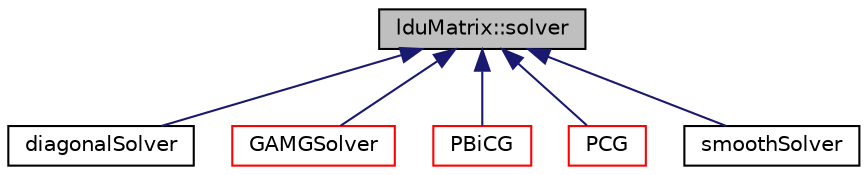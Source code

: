 digraph "lduMatrix::solver"
{
  bgcolor="transparent";
  edge [fontname="Helvetica",fontsize="10",labelfontname="Helvetica",labelfontsize="10"];
  node [fontname="Helvetica",fontsize="10",shape=record];
  Node1 [label="lduMatrix::solver",height=0.2,width=0.4,color="black", fillcolor="grey75", style="filled", fontcolor="black"];
  Node1 -> Node2 [dir="back",color="midnightblue",fontsize="10",style="solid",fontname="Helvetica"];
  Node2 [label="diagonalSolver",height=0.2,width=0.4,color="black",URL="$a00524.html",tooltip="Foam::diagonalSolver. "];
  Node1 -> Node3 [dir="back",color="midnightblue",fontsize="10",style="solid",fontname="Helvetica"];
  Node3 [label="GAMGSolver",height=0.2,width=0.4,color="red",URL="$a00918.html",tooltip="Geometric agglomerated algebraic multigrid solver. "];
  Node1 -> Node4 [dir="back",color="midnightblue",fontsize="10",style="solid",fontname="Helvetica"];
  Node4 [label="PBiCG",height=0.2,width=0.4,color="red",URL="$a01865.html",tooltip="Preconditioned bi-conjugate gradient solver for asymmetric lduMatrices using a run-time selectable pr..."];
  Node1 -> Node5 [dir="back",color="midnightblue",fontsize="10",style="solid",fontname="Helvetica"];
  Node5 [label="PCG",height=0.2,width=0.4,color="red",URL="$a01867.html",tooltip="Preconditioned conjugate gradient solver for symmetric lduMatrices using a run-time selectable precon..."];
  Node1 -> Node6 [dir="back",color="midnightblue",fontsize="10",style="solid",fontname="Helvetica"];
  Node6 [label="smoothSolver",height=0.2,width=0.4,color="black",URL="$a02440.html",tooltip="Iterative solver for symmetric and asymetric matrices which uses a run-time selected smoother e..."];
}

